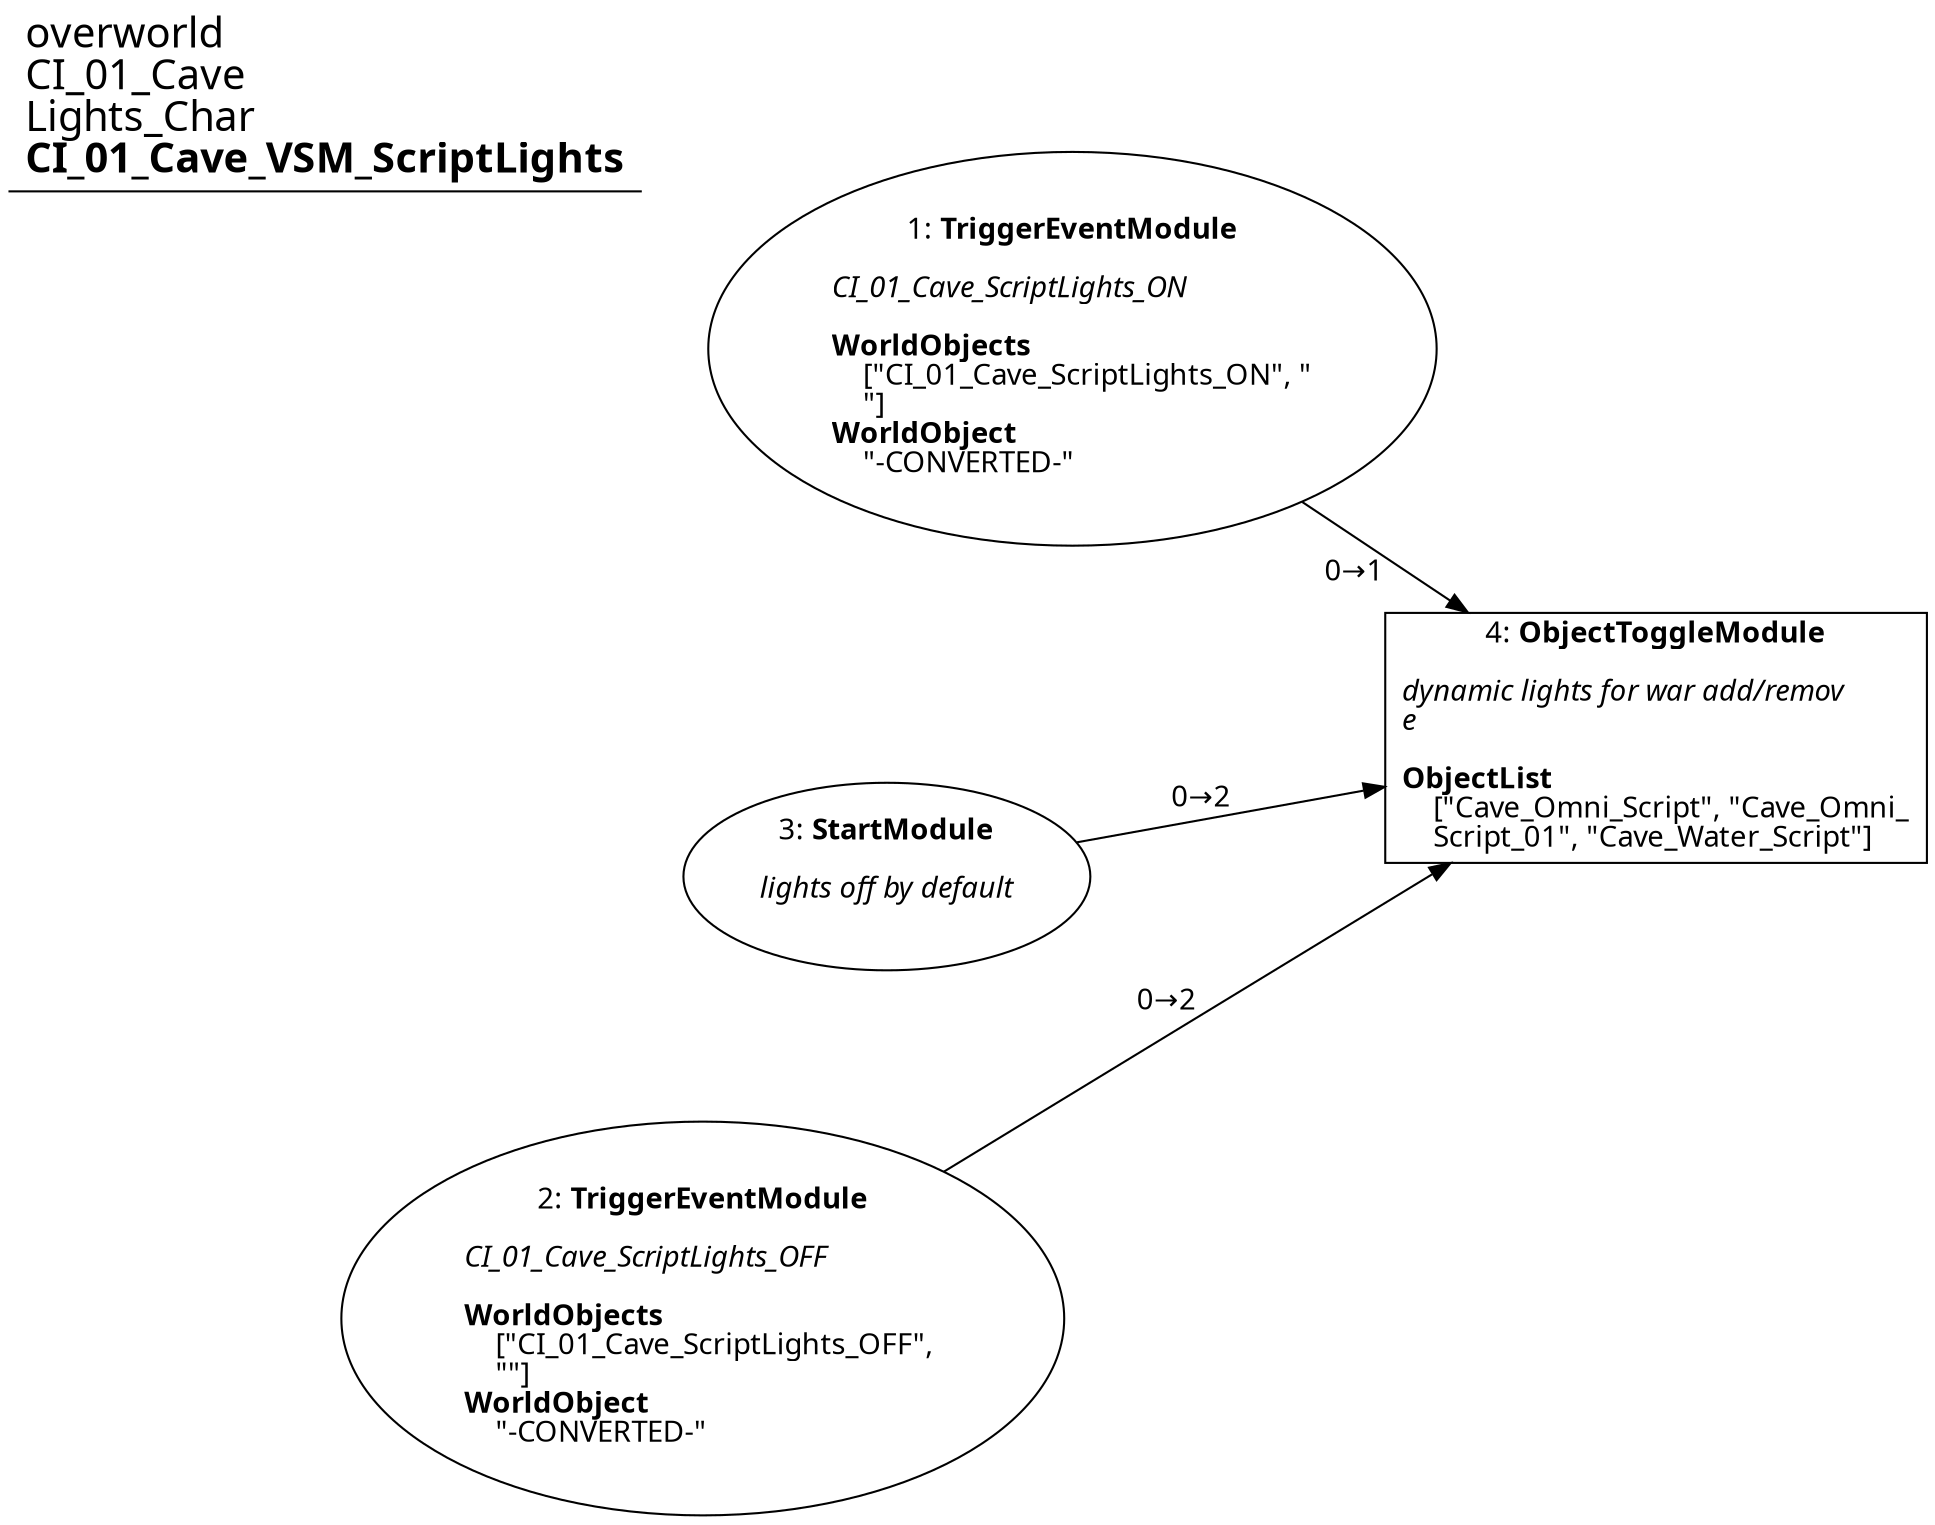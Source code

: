 digraph {
    layout = fdp;
    overlap = prism;
    sep = "+16";
    splines = spline;

    node [ shape = box ];

    graph [ fontname = "Segoe UI" ];
    node [ fontname = "Segoe UI" ];
    edge [ fontname = "Segoe UI" ];

    1 [ label = <1: <b>TriggerEventModule</b><br/><br/><i>CI_01_Cave_ScriptLights_ON<br align="left"/></i><br align="left"/><b>WorldObjects</b><br align="left"/>    [&quot;CI_01_Cave_ScriptLights_ON&quot;, &quot;<br align="left"/>    &quot;]<br align="left"/><b>WorldObject</b><br align="left"/>    &quot;-CONVERTED-&quot;<br align="left"/>> ];
    1 [ shape = oval ]
    1 [ pos = "0.193,-0.057000004!" ];
    1 -> 4 [ label = "0→1" ];

    2 [ label = <2: <b>TriggerEventModule</b><br/><br/><i>CI_01_Cave_ScriptLights_OFF<br align="left"/></i><br align="left"/><b>WorldObjects</b><br align="left"/>    [&quot;CI_01_Cave_ScriptLights_OFF&quot;, <br align="left"/>    &quot;&quot;]<br align="left"/><b>WorldObject</b><br align="left"/>    &quot;-CONVERTED-&quot;<br align="left"/>> ];
    2 [ shape = oval ]
    2 [ pos = "0.19100001,-0.40500003!" ];
    2 -> 4 [ label = "0→2" ];

    3 [ label = <3: <b>StartModule</b><br/><br/><i>lights off by default<br align="left"/></i><br align="left"/>> ];
    3 [ shape = oval ]
    3 [ pos = "0.25,-0.264!" ];
    3 -> 4 [ label = "0→2" ];

    4 [ label = <4: <b>ObjectToggleModule</b><br/><br/><i>dynamic lights for war add/remov<br align="left"/>e<br align="left"/></i><br align="left"/><b>ObjectList</b><br align="left"/>    [&quot;Cave_Omni_Script&quot;, &quot;Cave_Omni_<br align="left"/>    Script_01&quot;, &quot;Cave_Water_Script&quot;]<br align="left"/>> ];
    4 [ pos = "0.49300003,-0.21800001!" ];

    title [ pos = "0.19000001,-0.056!" ];
    title [ shape = underline ];
    title [ label = <<font point-size="20">overworld<br align="left"/>CI_01_Cave<br align="left"/>Lights_Char<br align="left"/><b>CI_01_Cave_VSM_ScriptLights</b><br align="left"/></font>> ];
}

